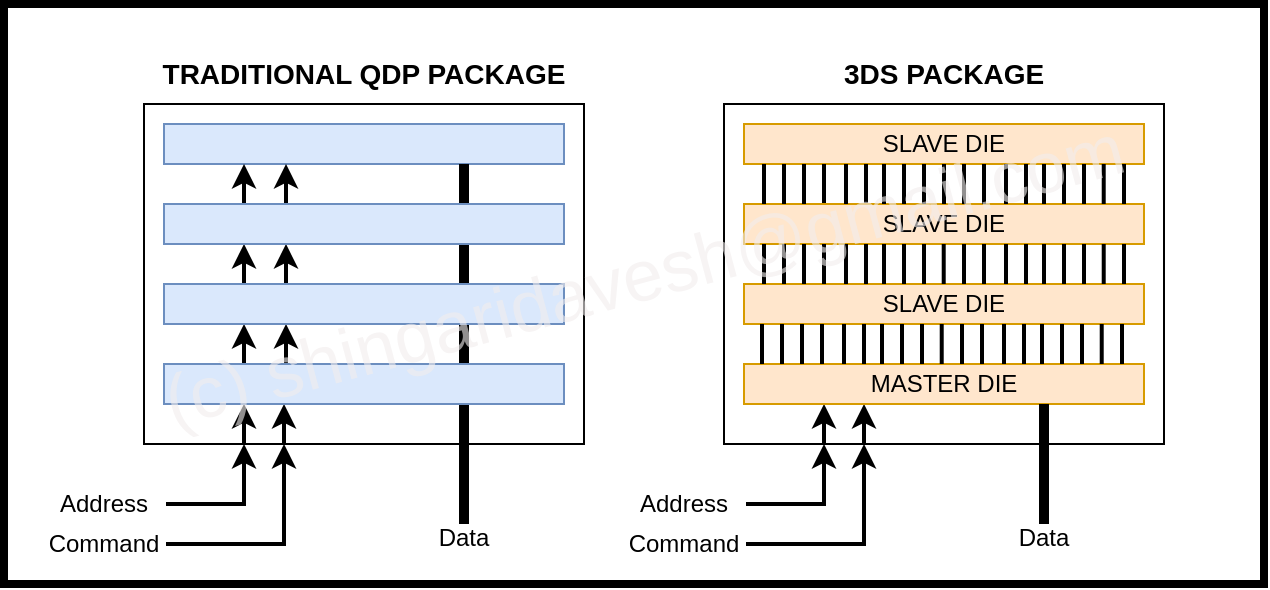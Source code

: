 <mxfile version="24.7.14">
  <diagram name="Page-1" id="vLhDwqVnoquYKrkHTx9S">
    <mxGraphModel dx="708" dy="746" grid="1" gridSize="10" guides="1" tooltips="1" connect="1" arrows="1" fold="1" page="1" pageScale="1" pageWidth="850" pageHeight="1100" math="0" shadow="0">
      <root>
        <mxCell id="0" />
        <mxCell id="1" parent="0" />
        <mxCell id="RA46cub4TLhSKguxjnWI-127" value="" style="rounded=0;whiteSpace=wrap;html=1;strokeWidth=4;" vertex="1" parent="1">
          <mxGeometry x="120" y="80" width="630" height="290" as="geometry" />
        </mxCell>
        <mxCell id="RA46cub4TLhSKguxjnWI-97" value="" style="rounded=0;whiteSpace=wrap;html=1;" vertex="1" parent="1">
          <mxGeometry x="480" y="130" width="220" height="170" as="geometry" />
        </mxCell>
        <mxCell id="RA46cub4TLhSKguxjnWI-13" value="" style="rounded=0;whiteSpace=wrap;html=1;" vertex="1" parent="1">
          <mxGeometry x="190" y="130" width="220" height="170" as="geometry" />
        </mxCell>
        <mxCell id="RA46cub4TLhSKguxjnWI-1" value="" style="rounded=0;whiteSpace=wrap;html=1;fillColor=#dae8fc;strokeColor=#6c8ebf;" vertex="1" parent="1">
          <mxGeometry x="200" y="140" width="200" height="20" as="geometry" />
        </mxCell>
        <mxCell id="RA46cub4TLhSKguxjnWI-5" style="edgeStyle=orthogonalEdgeStyle;rounded=0;orthogonalLoop=1;jettySize=auto;html=1;exitX=0.25;exitY=0;exitDx=0;exitDy=0;entryX=0.25;entryY=1;entryDx=0;entryDy=0;strokeWidth=2;" edge="1" parent="1">
          <mxGeometry relative="1" as="geometry">
            <mxPoint x="240" y="180" as="sourcePoint" />
            <mxPoint x="240.0" y="160" as="targetPoint" />
          </mxGeometry>
        </mxCell>
        <mxCell id="RA46cub4TLhSKguxjnWI-6" style="edgeStyle=orthogonalEdgeStyle;rounded=0;orthogonalLoop=1;jettySize=auto;html=1;exitX=0.25;exitY=0;exitDx=0;exitDy=0;entryX=0.25;entryY=1;entryDx=0;entryDy=0;strokeWidth=2;" edge="1" parent="1">
          <mxGeometry relative="1" as="geometry">
            <mxPoint x="261" y="180" as="sourcePoint" />
            <mxPoint x="261.0" y="160" as="targetPoint" />
          </mxGeometry>
        </mxCell>
        <mxCell id="RA46cub4TLhSKguxjnWI-7" style="edgeStyle=orthogonalEdgeStyle;rounded=0;orthogonalLoop=1;jettySize=auto;html=1;exitX=0.25;exitY=0;exitDx=0;exitDy=0;entryX=0.25;entryY=1;entryDx=0;entryDy=0;strokeWidth=2;" edge="1" parent="1">
          <mxGeometry relative="1" as="geometry">
            <mxPoint x="240" y="220" as="sourcePoint" />
            <mxPoint x="240.0" y="200" as="targetPoint" />
          </mxGeometry>
        </mxCell>
        <mxCell id="RA46cub4TLhSKguxjnWI-8" style="edgeStyle=orthogonalEdgeStyle;rounded=0;orthogonalLoop=1;jettySize=auto;html=1;exitX=0.25;exitY=0;exitDx=0;exitDy=0;entryX=0.25;entryY=1;entryDx=0;entryDy=0;strokeWidth=2;" edge="1" parent="1">
          <mxGeometry relative="1" as="geometry">
            <mxPoint x="261" y="220" as="sourcePoint" />
            <mxPoint x="261.0" y="200" as="targetPoint" />
          </mxGeometry>
        </mxCell>
        <mxCell id="RA46cub4TLhSKguxjnWI-9" style="edgeStyle=orthogonalEdgeStyle;rounded=0;orthogonalLoop=1;jettySize=auto;html=1;exitX=0.25;exitY=0;exitDx=0;exitDy=0;entryX=0.25;entryY=1;entryDx=0;entryDy=0;strokeWidth=2;" edge="1" parent="1">
          <mxGeometry relative="1" as="geometry">
            <mxPoint x="240" y="260" as="sourcePoint" />
            <mxPoint x="240.0" y="240" as="targetPoint" />
          </mxGeometry>
        </mxCell>
        <mxCell id="RA46cub4TLhSKguxjnWI-10" style="edgeStyle=orthogonalEdgeStyle;rounded=0;orthogonalLoop=1;jettySize=auto;html=1;exitX=0.25;exitY=0;exitDx=0;exitDy=0;entryX=0.25;entryY=1;entryDx=0;entryDy=0;strokeWidth=2;" edge="1" parent="1">
          <mxGeometry relative="1" as="geometry">
            <mxPoint x="261" y="260" as="sourcePoint" />
            <mxPoint x="261.0" y="240" as="targetPoint" />
          </mxGeometry>
        </mxCell>
        <mxCell id="RA46cub4TLhSKguxjnWI-11" style="edgeStyle=orthogonalEdgeStyle;rounded=0;orthogonalLoop=1;jettySize=auto;html=1;exitX=0.25;exitY=0;exitDx=0;exitDy=0;entryX=0.25;entryY=1;entryDx=0;entryDy=0;strokeWidth=2;" edge="1" parent="1">
          <mxGeometry relative="1" as="geometry">
            <mxPoint x="240" y="300" as="sourcePoint" />
            <mxPoint x="240.0" y="280" as="targetPoint" />
          </mxGeometry>
        </mxCell>
        <mxCell id="RA46cub4TLhSKguxjnWI-12" style="edgeStyle=orthogonalEdgeStyle;rounded=0;orthogonalLoop=1;jettySize=auto;html=1;exitX=0.25;exitY=0;exitDx=0;exitDy=0;entryX=0.25;entryY=1;entryDx=0;entryDy=0;strokeWidth=2;" edge="1" parent="1">
          <mxGeometry relative="1" as="geometry">
            <mxPoint x="260" y="300" as="sourcePoint" />
            <mxPoint x="260.0" y="280" as="targetPoint" />
          </mxGeometry>
        </mxCell>
        <mxCell id="RA46cub4TLhSKguxjnWI-14" value="" style="endArrow=none;html=1;rounded=0;entryX=0.75;entryY=1;entryDx=0;entryDy=0;strokeWidth=5;" edge="1" parent="1" target="RA46cub4TLhSKguxjnWI-1">
          <mxGeometry width="50" height="50" relative="1" as="geometry">
            <mxPoint x="350" y="340" as="sourcePoint" />
            <mxPoint x="450" y="230" as="targetPoint" />
          </mxGeometry>
        </mxCell>
        <mxCell id="RA46cub4TLhSKguxjnWI-2" value="" style="rounded=0;whiteSpace=wrap;html=1;fillColor=#dae8fc;strokeColor=#6c8ebf;" vertex="1" parent="1">
          <mxGeometry x="200" y="180" width="200" height="20" as="geometry" />
        </mxCell>
        <mxCell id="RA46cub4TLhSKguxjnWI-3" value="" style="rounded=0;whiteSpace=wrap;html=1;fillColor=#dae8fc;strokeColor=#6c8ebf;" vertex="1" parent="1">
          <mxGeometry x="200" y="220" width="200" height="20" as="geometry" />
        </mxCell>
        <mxCell id="RA46cub4TLhSKguxjnWI-4" value="" style="rounded=0;whiteSpace=wrap;html=1;fillColor=#dae8fc;strokeColor=#6c8ebf;" vertex="1" parent="1">
          <mxGeometry x="200" y="260" width="200" height="20" as="geometry" />
        </mxCell>
        <mxCell id="RA46cub4TLhSKguxjnWI-16" value="SLAVE DIE" style="rounded=0;whiteSpace=wrap;html=1;fillColor=#ffe6cc;strokeColor=#d79b00;" vertex="1" parent="1">
          <mxGeometry x="490" y="140" width="200" height="20" as="geometry" />
        </mxCell>
        <mxCell id="RA46cub4TLhSKguxjnWI-17" style="edgeStyle=orthogonalEdgeStyle;rounded=0;orthogonalLoop=1;jettySize=auto;html=1;exitX=0.25;exitY=0;exitDx=0;exitDy=0;entryX=0.25;entryY=1;entryDx=0;entryDy=0;strokeWidth=2;endArrow=none;endFill=0;" edge="1" parent="1">
          <mxGeometry relative="1" as="geometry">
            <mxPoint x="530" y="180" as="sourcePoint" />
            <mxPoint x="530.0" y="160" as="targetPoint" />
          </mxGeometry>
        </mxCell>
        <mxCell id="RA46cub4TLhSKguxjnWI-18" style="edgeStyle=orthogonalEdgeStyle;rounded=0;orthogonalLoop=1;jettySize=auto;html=1;exitX=0.25;exitY=0;exitDx=0;exitDy=0;entryX=0.25;entryY=1;entryDx=0;entryDy=0;strokeWidth=2;endArrow=none;endFill=0;" edge="1" parent="1">
          <mxGeometry relative="1" as="geometry">
            <mxPoint x="551" y="180" as="sourcePoint" />
            <mxPoint x="551.0" y="160" as="targetPoint" />
          </mxGeometry>
        </mxCell>
        <mxCell id="RA46cub4TLhSKguxjnWI-23" style="edgeStyle=orthogonalEdgeStyle;rounded=0;orthogonalLoop=1;jettySize=auto;html=1;exitX=0.25;exitY=0;exitDx=0;exitDy=0;entryX=0.25;entryY=1;entryDx=0;entryDy=0;strokeWidth=2;" edge="1" parent="1">
          <mxGeometry relative="1" as="geometry">
            <mxPoint x="530" y="300" as="sourcePoint" />
            <mxPoint x="530.0" y="280" as="targetPoint" />
          </mxGeometry>
        </mxCell>
        <mxCell id="RA46cub4TLhSKguxjnWI-24" style="edgeStyle=orthogonalEdgeStyle;rounded=0;orthogonalLoop=1;jettySize=auto;html=1;exitX=0.25;exitY=0;exitDx=0;exitDy=0;entryX=0.25;entryY=1;entryDx=0;entryDy=0;strokeWidth=2;" edge="1" parent="1">
          <mxGeometry relative="1" as="geometry">
            <mxPoint x="550" y="300" as="sourcePoint" />
            <mxPoint x="550.0" y="280" as="targetPoint" />
          </mxGeometry>
        </mxCell>
        <mxCell id="RA46cub4TLhSKguxjnWI-26" value="SLAVE DIE" style="rounded=0;whiteSpace=wrap;html=1;fillColor=#ffe6cc;strokeColor=#d79b00;" vertex="1" parent="1">
          <mxGeometry x="490" y="180" width="200" height="20" as="geometry" />
        </mxCell>
        <mxCell id="RA46cub4TLhSKguxjnWI-27" value="SLAVE DIE" style="rounded=0;whiteSpace=wrap;html=1;fillColor=#ffe6cc;strokeColor=#d79b00;" vertex="1" parent="1">
          <mxGeometry x="490" y="220" width="200" height="20" as="geometry" />
        </mxCell>
        <mxCell id="RA46cub4TLhSKguxjnWI-28" value="MASTER DIE" style="rounded=0;whiteSpace=wrap;html=1;fillColor=#ffe6cc;strokeColor=#d79b00;" vertex="1" parent="1">
          <mxGeometry x="490" y="260" width="200" height="20" as="geometry" />
        </mxCell>
        <mxCell id="RA46cub4TLhSKguxjnWI-29" style="edgeStyle=orthogonalEdgeStyle;rounded=0;orthogonalLoop=1;jettySize=auto;html=1;exitX=0.25;exitY=0;exitDx=0;exitDy=0;entryX=0.25;entryY=1;entryDx=0;entryDy=0;strokeWidth=2;endArrow=none;endFill=0;" edge="1" parent="1">
          <mxGeometry relative="1" as="geometry">
            <mxPoint x="541" y="180" as="sourcePoint" />
            <mxPoint x="541.0" y="160" as="targetPoint" />
          </mxGeometry>
        </mxCell>
        <mxCell id="RA46cub4TLhSKguxjnWI-30" style="edgeStyle=orthogonalEdgeStyle;rounded=0;orthogonalLoop=1;jettySize=auto;html=1;exitX=0.25;exitY=0;exitDx=0;exitDy=0;entryX=0.25;entryY=1;entryDx=0;entryDy=0;strokeWidth=2;endArrow=none;endFill=0;" edge="1" parent="1">
          <mxGeometry relative="1" as="geometry">
            <mxPoint x="560" y="180" as="sourcePoint" />
            <mxPoint x="560.0" y="160" as="targetPoint" />
          </mxGeometry>
        </mxCell>
        <mxCell id="RA46cub4TLhSKguxjnWI-35" style="edgeStyle=orthogonalEdgeStyle;rounded=0;orthogonalLoop=1;jettySize=auto;html=1;exitX=0.25;exitY=0;exitDx=0;exitDy=0;entryX=0.25;entryY=1;entryDx=0;entryDy=0;strokeWidth=2;endArrow=none;endFill=0;" edge="1" parent="1">
          <mxGeometry relative="1" as="geometry">
            <mxPoint x="570" y="180" as="sourcePoint" />
            <mxPoint x="570.0" y="160" as="targetPoint" />
          </mxGeometry>
        </mxCell>
        <mxCell id="RA46cub4TLhSKguxjnWI-41" style="edgeStyle=orthogonalEdgeStyle;rounded=0;orthogonalLoop=1;jettySize=auto;html=1;exitX=0.25;exitY=0;exitDx=0;exitDy=0;entryX=0.25;entryY=1;entryDx=0;entryDy=0;strokeWidth=2;endArrow=none;endFill=0;" edge="1" parent="1">
          <mxGeometry relative="1" as="geometry">
            <mxPoint x="580" y="180" as="sourcePoint" />
            <mxPoint x="580.0" y="160" as="targetPoint" />
          </mxGeometry>
        </mxCell>
        <mxCell id="RA46cub4TLhSKguxjnWI-42" style="edgeStyle=orthogonalEdgeStyle;rounded=0;orthogonalLoop=1;jettySize=auto;html=1;exitX=0.25;exitY=0;exitDx=0;exitDy=0;entryX=0.25;entryY=1;entryDx=0;entryDy=0;strokeWidth=2;endArrow=none;endFill=0;" edge="1" parent="1">
          <mxGeometry relative="1" as="geometry">
            <mxPoint x="600" y="180" as="sourcePoint" />
            <mxPoint x="600.0" y="160" as="targetPoint" />
          </mxGeometry>
        </mxCell>
        <mxCell id="RA46cub4TLhSKguxjnWI-47" style="edgeStyle=orthogonalEdgeStyle;rounded=0;orthogonalLoop=1;jettySize=auto;html=1;exitX=0.25;exitY=0;exitDx=0;exitDy=0;entryX=0.25;entryY=1;entryDx=0;entryDy=0;strokeWidth=2;endArrow=none;endFill=0;" edge="1" parent="1">
          <mxGeometry relative="1" as="geometry">
            <mxPoint x="610" y="180" as="sourcePoint" />
            <mxPoint x="610.0" y="160" as="targetPoint" />
          </mxGeometry>
        </mxCell>
        <mxCell id="RA46cub4TLhSKguxjnWI-48" style="edgeStyle=orthogonalEdgeStyle;rounded=0;orthogonalLoop=1;jettySize=auto;html=1;exitX=0.25;exitY=0;exitDx=0;exitDy=0;entryX=0.25;entryY=1;entryDx=0;entryDy=0;strokeWidth=2;endArrow=none;endFill=0;" edge="1" parent="1">
          <mxGeometry relative="1" as="geometry">
            <mxPoint x="631" y="180" as="sourcePoint" />
            <mxPoint x="631.0" y="160" as="targetPoint" />
          </mxGeometry>
        </mxCell>
        <mxCell id="RA46cub4TLhSKguxjnWI-49" style="edgeStyle=orthogonalEdgeStyle;rounded=0;orthogonalLoop=1;jettySize=auto;html=1;exitX=0.25;exitY=0;exitDx=0;exitDy=0;entryX=0.25;entryY=1;entryDx=0;entryDy=0;strokeWidth=2;endArrow=none;endFill=0;" edge="1" parent="1">
          <mxGeometry relative="1" as="geometry">
            <mxPoint x="621" y="180" as="sourcePoint" />
            <mxPoint x="621.0" y="160" as="targetPoint" />
          </mxGeometry>
        </mxCell>
        <mxCell id="RA46cub4TLhSKguxjnWI-50" style="edgeStyle=orthogonalEdgeStyle;rounded=0;orthogonalLoop=1;jettySize=auto;html=1;exitX=0.25;exitY=0;exitDx=0;exitDy=0;entryX=0.25;entryY=1;entryDx=0;entryDy=0;strokeWidth=2;endArrow=none;endFill=0;" edge="1" parent="1">
          <mxGeometry relative="1" as="geometry">
            <mxPoint x="640" y="180" as="sourcePoint" />
            <mxPoint x="640.0" y="160" as="targetPoint" />
          </mxGeometry>
        </mxCell>
        <mxCell id="RA46cub4TLhSKguxjnWI-51" style="edgeStyle=orthogonalEdgeStyle;rounded=0;orthogonalLoop=1;jettySize=auto;html=1;exitX=0.25;exitY=0;exitDx=0;exitDy=0;entryX=0.25;entryY=1;entryDx=0;entryDy=0;strokeWidth=2;endArrow=none;endFill=0;" edge="1" parent="1">
          <mxGeometry relative="1" as="geometry">
            <mxPoint x="650" y="180" as="sourcePoint" />
            <mxPoint x="650.0" y="160" as="targetPoint" />
          </mxGeometry>
        </mxCell>
        <mxCell id="RA46cub4TLhSKguxjnWI-52" style="edgeStyle=orthogonalEdgeStyle;rounded=0;orthogonalLoop=1;jettySize=auto;html=1;exitX=0.25;exitY=0;exitDx=0;exitDy=0;entryX=0.25;entryY=1;entryDx=0;entryDy=0;strokeWidth=2;endArrow=none;endFill=0;" edge="1" parent="1">
          <mxGeometry relative="1" as="geometry">
            <mxPoint x="669.86" y="180" as="sourcePoint" />
            <mxPoint x="669.86" y="160" as="targetPoint" />
          </mxGeometry>
        </mxCell>
        <mxCell id="RA46cub4TLhSKguxjnWI-53" style="edgeStyle=orthogonalEdgeStyle;rounded=0;orthogonalLoop=1;jettySize=auto;html=1;exitX=0.25;exitY=0;exitDx=0;exitDy=0;entryX=0.25;entryY=1;entryDx=0;entryDy=0;strokeWidth=2;endArrow=none;endFill=0;" edge="1" parent="1">
          <mxGeometry relative="1" as="geometry">
            <mxPoint x="660" y="180" as="sourcePoint" />
            <mxPoint x="660.0" y="160" as="targetPoint" />
          </mxGeometry>
        </mxCell>
        <mxCell id="RA46cub4TLhSKguxjnWI-54" style="edgeStyle=orthogonalEdgeStyle;rounded=0;orthogonalLoop=1;jettySize=auto;html=1;exitX=0.25;exitY=0;exitDx=0;exitDy=0;entryX=0.25;entryY=1;entryDx=0;entryDy=0;strokeWidth=2;endArrow=none;endFill=0;" edge="1" parent="1">
          <mxGeometry relative="1" as="geometry">
            <mxPoint x="680" y="180" as="sourcePoint" />
            <mxPoint x="680.0" y="160" as="targetPoint" />
          </mxGeometry>
        </mxCell>
        <mxCell id="RA46cub4TLhSKguxjnWI-56" style="edgeStyle=orthogonalEdgeStyle;rounded=0;orthogonalLoop=1;jettySize=auto;html=1;exitX=0.25;exitY=0;exitDx=0;exitDy=0;entryX=0.25;entryY=1;entryDx=0;entryDy=0;strokeWidth=2;endArrow=none;endFill=0;" edge="1" parent="1">
          <mxGeometry relative="1" as="geometry">
            <mxPoint x="510" y="180" as="sourcePoint" />
            <mxPoint x="510.0" y="160" as="targetPoint" />
          </mxGeometry>
        </mxCell>
        <mxCell id="RA46cub4TLhSKguxjnWI-57" style="edgeStyle=orthogonalEdgeStyle;rounded=0;orthogonalLoop=1;jettySize=auto;html=1;exitX=0.25;exitY=0;exitDx=0;exitDy=0;entryX=0.25;entryY=1;entryDx=0;entryDy=0;strokeWidth=2;endArrow=none;endFill=0;" edge="1" parent="1">
          <mxGeometry relative="1" as="geometry">
            <mxPoint x="500" y="180" as="sourcePoint" />
            <mxPoint x="500.0" y="160" as="targetPoint" />
          </mxGeometry>
        </mxCell>
        <mxCell id="RA46cub4TLhSKguxjnWI-58" style="edgeStyle=orthogonalEdgeStyle;rounded=0;orthogonalLoop=1;jettySize=auto;html=1;exitX=0.25;exitY=0;exitDx=0;exitDy=0;entryX=0.25;entryY=1;entryDx=0;entryDy=0;strokeWidth=2;endArrow=none;endFill=0;" edge="1" parent="1">
          <mxGeometry relative="1" as="geometry">
            <mxPoint x="520" y="180" as="sourcePoint" />
            <mxPoint x="520.0" y="160" as="targetPoint" />
          </mxGeometry>
        </mxCell>
        <mxCell id="RA46cub4TLhSKguxjnWI-59" style="edgeStyle=orthogonalEdgeStyle;rounded=0;orthogonalLoop=1;jettySize=auto;html=1;exitX=0.25;exitY=0;exitDx=0;exitDy=0;entryX=0.25;entryY=1;entryDx=0;entryDy=0;strokeWidth=2;endArrow=none;endFill=0;" edge="1" parent="1">
          <mxGeometry relative="1" as="geometry">
            <mxPoint x="530" y="220" as="sourcePoint" />
            <mxPoint x="530.0" y="200" as="targetPoint" />
          </mxGeometry>
        </mxCell>
        <mxCell id="RA46cub4TLhSKguxjnWI-60" style="edgeStyle=orthogonalEdgeStyle;rounded=0;orthogonalLoop=1;jettySize=auto;html=1;exitX=0.25;exitY=0;exitDx=0;exitDy=0;entryX=0.25;entryY=1;entryDx=0;entryDy=0;strokeWidth=2;endArrow=none;endFill=0;" edge="1" parent="1">
          <mxGeometry relative="1" as="geometry">
            <mxPoint x="551" y="220" as="sourcePoint" />
            <mxPoint x="551.0" y="200" as="targetPoint" />
          </mxGeometry>
        </mxCell>
        <mxCell id="RA46cub4TLhSKguxjnWI-61" style="edgeStyle=orthogonalEdgeStyle;rounded=0;orthogonalLoop=1;jettySize=auto;html=1;exitX=0.25;exitY=0;exitDx=0;exitDy=0;entryX=0.25;entryY=1;entryDx=0;entryDy=0;strokeWidth=2;endArrow=none;endFill=0;" edge="1" parent="1">
          <mxGeometry relative="1" as="geometry">
            <mxPoint x="541" y="220" as="sourcePoint" />
            <mxPoint x="541.0" y="200" as="targetPoint" />
          </mxGeometry>
        </mxCell>
        <mxCell id="RA46cub4TLhSKguxjnWI-62" style="edgeStyle=orthogonalEdgeStyle;rounded=0;orthogonalLoop=1;jettySize=auto;html=1;exitX=0.25;exitY=0;exitDx=0;exitDy=0;entryX=0.25;entryY=1;entryDx=0;entryDy=0;strokeWidth=2;endArrow=none;endFill=0;" edge="1" parent="1">
          <mxGeometry relative="1" as="geometry">
            <mxPoint x="560" y="220" as="sourcePoint" />
            <mxPoint x="560.0" y="200" as="targetPoint" />
          </mxGeometry>
        </mxCell>
        <mxCell id="RA46cub4TLhSKguxjnWI-63" style="edgeStyle=orthogonalEdgeStyle;rounded=0;orthogonalLoop=1;jettySize=auto;html=1;exitX=0.25;exitY=0;exitDx=0;exitDy=0;entryX=0.25;entryY=1;entryDx=0;entryDy=0;strokeWidth=2;endArrow=none;endFill=0;" edge="1" parent="1">
          <mxGeometry relative="1" as="geometry">
            <mxPoint x="570" y="220" as="sourcePoint" />
            <mxPoint x="570.0" y="200" as="targetPoint" />
          </mxGeometry>
        </mxCell>
        <mxCell id="RA46cub4TLhSKguxjnWI-64" style="edgeStyle=orthogonalEdgeStyle;rounded=0;orthogonalLoop=1;jettySize=auto;html=1;exitX=0.25;exitY=0;exitDx=0;exitDy=0;entryX=0.25;entryY=1;entryDx=0;entryDy=0;strokeWidth=2;endArrow=none;endFill=0;" edge="1" parent="1">
          <mxGeometry relative="1" as="geometry">
            <mxPoint x="589.86" y="220" as="sourcePoint" />
            <mxPoint x="589.86" y="200" as="targetPoint" />
          </mxGeometry>
        </mxCell>
        <mxCell id="RA46cub4TLhSKguxjnWI-65" style="edgeStyle=orthogonalEdgeStyle;rounded=0;orthogonalLoop=1;jettySize=auto;html=1;exitX=0.25;exitY=0;exitDx=0;exitDy=0;entryX=0.25;entryY=1;entryDx=0;entryDy=0;strokeWidth=2;endArrow=none;endFill=0;" edge="1" parent="1">
          <mxGeometry relative="1" as="geometry">
            <mxPoint x="580" y="220" as="sourcePoint" />
            <mxPoint x="580.0" y="200" as="targetPoint" />
          </mxGeometry>
        </mxCell>
        <mxCell id="RA46cub4TLhSKguxjnWI-66" style="edgeStyle=orthogonalEdgeStyle;rounded=0;orthogonalLoop=1;jettySize=auto;html=1;exitX=0.25;exitY=0;exitDx=0;exitDy=0;entryX=0.25;entryY=1;entryDx=0;entryDy=0;strokeWidth=2;endArrow=none;endFill=0;" edge="1" parent="1">
          <mxGeometry relative="1" as="geometry">
            <mxPoint x="600" y="220" as="sourcePoint" />
            <mxPoint x="600.0" y="200" as="targetPoint" />
          </mxGeometry>
        </mxCell>
        <mxCell id="RA46cub4TLhSKguxjnWI-67" style="edgeStyle=orthogonalEdgeStyle;rounded=0;orthogonalLoop=1;jettySize=auto;html=1;exitX=0.25;exitY=0;exitDx=0;exitDy=0;entryX=0.25;entryY=1;entryDx=0;entryDy=0;strokeWidth=2;endArrow=none;endFill=0;" edge="1" parent="1">
          <mxGeometry relative="1" as="geometry">
            <mxPoint x="610" y="220" as="sourcePoint" />
            <mxPoint x="610.0" y="200" as="targetPoint" />
          </mxGeometry>
        </mxCell>
        <mxCell id="RA46cub4TLhSKguxjnWI-68" style="edgeStyle=orthogonalEdgeStyle;rounded=0;orthogonalLoop=1;jettySize=auto;html=1;exitX=0.25;exitY=0;exitDx=0;exitDy=0;entryX=0.25;entryY=1;entryDx=0;entryDy=0;strokeWidth=2;endArrow=none;endFill=0;" edge="1" parent="1">
          <mxGeometry relative="1" as="geometry">
            <mxPoint x="631" y="220" as="sourcePoint" />
            <mxPoint x="631.0" y="200" as="targetPoint" />
          </mxGeometry>
        </mxCell>
        <mxCell id="RA46cub4TLhSKguxjnWI-69" style="edgeStyle=orthogonalEdgeStyle;rounded=0;orthogonalLoop=1;jettySize=auto;html=1;exitX=0.25;exitY=0;exitDx=0;exitDy=0;entryX=0.25;entryY=1;entryDx=0;entryDy=0;strokeWidth=2;endArrow=none;endFill=0;" edge="1" parent="1">
          <mxGeometry relative="1" as="geometry">
            <mxPoint x="621" y="220" as="sourcePoint" />
            <mxPoint x="621.0" y="200" as="targetPoint" />
          </mxGeometry>
        </mxCell>
        <mxCell id="RA46cub4TLhSKguxjnWI-70" style="edgeStyle=orthogonalEdgeStyle;rounded=0;orthogonalLoop=1;jettySize=auto;html=1;exitX=0.25;exitY=0;exitDx=0;exitDy=0;entryX=0.25;entryY=1;entryDx=0;entryDy=0;strokeWidth=2;endArrow=none;endFill=0;" edge="1" parent="1">
          <mxGeometry relative="1" as="geometry">
            <mxPoint x="640" y="220" as="sourcePoint" />
            <mxPoint x="640.0" y="200" as="targetPoint" />
          </mxGeometry>
        </mxCell>
        <mxCell id="RA46cub4TLhSKguxjnWI-71" style="edgeStyle=orthogonalEdgeStyle;rounded=0;orthogonalLoop=1;jettySize=auto;html=1;exitX=0.25;exitY=0;exitDx=0;exitDy=0;entryX=0.25;entryY=1;entryDx=0;entryDy=0;strokeWidth=2;endArrow=none;endFill=0;" edge="1" parent="1">
          <mxGeometry relative="1" as="geometry">
            <mxPoint x="650" y="220" as="sourcePoint" />
            <mxPoint x="650.0" y="200" as="targetPoint" />
          </mxGeometry>
        </mxCell>
        <mxCell id="RA46cub4TLhSKguxjnWI-72" style="edgeStyle=orthogonalEdgeStyle;rounded=0;orthogonalLoop=1;jettySize=auto;html=1;exitX=0.25;exitY=0;exitDx=0;exitDy=0;entryX=0.25;entryY=1;entryDx=0;entryDy=0;strokeWidth=2;endArrow=none;endFill=0;" edge="1" parent="1">
          <mxGeometry relative="1" as="geometry">
            <mxPoint x="669.86" y="220" as="sourcePoint" />
            <mxPoint x="669.86" y="200" as="targetPoint" />
          </mxGeometry>
        </mxCell>
        <mxCell id="RA46cub4TLhSKguxjnWI-73" style="edgeStyle=orthogonalEdgeStyle;rounded=0;orthogonalLoop=1;jettySize=auto;html=1;exitX=0.25;exitY=0;exitDx=0;exitDy=0;entryX=0.25;entryY=1;entryDx=0;entryDy=0;strokeWidth=2;endArrow=none;endFill=0;" edge="1" parent="1">
          <mxGeometry relative="1" as="geometry">
            <mxPoint x="660" y="220" as="sourcePoint" />
            <mxPoint x="660.0" y="200" as="targetPoint" />
          </mxGeometry>
        </mxCell>
        <mxCell id="RA46cub4TLhSKguxjnWI-74" style="edgeStyle=orthogonalEdgeStyle;rounded=0;orthogonalLoop=1;jettySize=auto;html=1;exitX=0.25;exitY=0;exitDx=0;exitDy=0;entryX=0.25;entryY=1;entryDx=0;entryDy=0;strokeWidth=2;endArrow=none;endFill=0;" edge="1" parent="1">
          <mxGeometry relative="1" as="geometry">
            <mxPoint x="680" y="220" as="sourcePoint" />
            <mxPoint x="680.0" y="200" as="targetPoint" />
          </mxGeometry>
        </mxCell>
        <mxCell id="RA46cub4TLhSKguxjnWI-75" style="edgeStyle=orthogonalEdgeStyle;rounded=0;orthogonalLoop=1;jettySize=auto;html=1;exitX=0.25;exitY=0;exitDx=0;exitDy=0;entryX=0.25;entryY=1;entryDx=0;entryDy=0;strokeWidth=2;endArrow=none;endFill=0;" edge="1" parent="1">
          <mxGeometry relative="1" as="geometry">
            <mxPoint x="510" y="220" as="sourcePoint" />
            <mxPoint x="510.0" y="200" as="targetPoint" />
          </mxGeometry>
        </mxCell>
        <mxCell id="RA46cub4TLhSKguxjnWI-76" style="edgeStyle=orthogonalEdgeStyle;rounded=0;orthogonalLoop=1;jettySize=auto;html=1;exitX=0.25;exitY=0;exitDx=0;exitDy=0;entryX=0.25;entryY=1;entryDx=0;entryDy=0;strokeWidth=2;endArrow=none;endFill=0;" edge="1" parent="1">
          <mxGeometry relative="1" as="geometry">
            <mxPoint x="500" y="220" as="sourcePoint" />
            <mxPoint x="500.0" y="200" as="targetPoint" />
          </mxGeometry>
        </mxCell>
        <mxCell id="RA46cub4TLhSKguxjnWI-77" style="edgeStyle=orthogonalEdgeStyle;rounded=0;orthogonalLoop=1;jettySize=auto;html=1;exitX=0.25;exitY=0;exitDx=0;exitDy=0;entryX=0.25;entryY=1;entryDx=0;entryDy=0;strokeWidth=2;endArrow=none;endFill=0;" edge="1" parent="1">
          <mxGeometry relative="1" as="geometry">
            <mxPoint x="520" y="220" as="sourcePoint" />
            <mxPoint x="520.0" y="200" as="targetPoint" />
          </mxGeometry>
        </mxCell>
        <mxCell id="RA46cub4TLhSKguxjnWI-78" style="edgeStyle=orthogonalEdgeStyle;rounded=0;orthogonalLoop=1;jettySize=auto;html=1;exitX=0.25;exitY=0;exitDx=0;exitDy=0;entryX=0.25;entryY=1;entryDx=0;entryDy=0;strokeWidth=2;endArrow=none;endFill=0;" edge="1" parent="1">
          <mxGeometry relative="1" as="geometry">
            <mxPoint x="529" y="260" as="sourcePoint" />
            <mxPoint x="529.0" y="240" as="targetPoint" />
          </mxGeometry>
        </mxCell>
        <mxCell id="RA46cub4TLhSKguxjnWI-79" style="edgeStyle=orthogonalEdgeStyle;rounded=0;orthogonalLoop=1;jettySize=auto;html=1;exitX=0.25;exitY=0;exitDx=0;exitDy=0;entryX=0.25;entryY=1;entryDx=0;entryDy=0;strokeWidth=2;endArrow=none;endFill=0;" edge="1" parent="1">
          <mxGeometry relative="1" as="geometry">
            <mxPoint x="550" y="260" as="sourcePoint" />
            <mxPoint x="550.0" y="240" as="targetPoint" />
          </mxGeometry>
        </mxCell>
        <mxCell id="RA46cub4TLhSKguxjnWI-80" style="edgeStyle=orthogonalEdgeStyle;rounded=0;orthogonalLoop=1;jettySize=auto;html=1;exitX=0.25;exitY=0;exitDx=0;exitDy=0;entryX=0.25;entryY=1;entryDx=0;entryDy=0;strokeWidth=2;endArrow=none;endFill=0;" edge="1" parent="1">
          <mxGeometry relative="1" as="geometry">
            <mxPoint x="540" y="260" as="sourcePoint" />
            <mxPoint x="540.0" y="240" as="targetPoint" />
          </mxGeometry>
        </mxCell>
        <mxCell id="RA46cub4TLhSKguxjnWI-81" style="edgeStyle=orthogonalEdgeStyle;rounded=0;orthogonalLoop=1;jettySize=auto;html=1;exitX=0.25;exitY=0;exitDx=0;exitDy=0;entryX=0.25;entryY=1;entryDx=0;entryDy=0;strokeWidth=2;endArrow=none;endFill=0;" edge="1" parent="1">
          <mxGeometry relative="1" as="geometry">
            <mxPoint x="559" y="260" as="sourcePoint" />
            <mxPoint x="559.0" y="240" as="targetPoint" />
          </mxGeometry>
        </mxCell>
        <mxCell id="RA46cub4TLhSKguxjnWI-82" style="edgeStyle=orthogonalEdgeStyle;rounded=0;orthogonalLoop=1;jettySize=auto;html=1;exitX=0.25;exitY=0;exitDx=0;exitDy=0;entryX=0.25;entryY=1;entryDx=0;entryDy=0;strokeWidth=2;endArrow=none;endFill=0;" edge="1" parent="1">
          <mxGeometry relative="1" as="geometry">
            <mxPoint x="569" y="260" as="sourcePoint" />
            <mxPoint x="569.0" y="240" as="targetPoint" />
          </mxGeometry>
        </mxCell>
        <mxCell id="RA46cub4TLhSKguxjnWI-83" style="edgeStyle=orthogonalEdgeStyle;rounded=0;orthogonalLoop=1;jettySize=auto;html=1;exitX=0.25;exitY=0;exitDx=0;exitDy=0;entryX=0.25;entryY=1;entryDx=0;entryDy=0;strokeWidth=2;endArrow=none;endFill=0;" edge="1" parent="1">
          <mxGeometry relative="1" as="geometry">
            <mxPoint x="588.86" y="260" as="sourcePoint" />
            <mxPoint x="588.86" y="240" as="targetPoint" />
          </mxGeometry>
        </mxCell>
        <mxCell id="RA46cub4TLhSKguxjnWI-84" style="edgeStyle=orthogonalEdgeStyle;rounded=0;orthogonalLoop=1;jettySize=auto;html=1;exitX=0.25;exitY=0;exitDx=0;exitDy=0;entryX=0.25;entryY=1;entryDx=0;entryDy=0;strokeWidth=2;endArrow=none;endFill=0;" edge="1" parent="1">
          <mxGeometry relative="1" as="geometry">
            <mxPoint x="579" y="260" as="sourcePoint" />
            <mxPoint x="579.0" y="240" as="targetPoint" />
          </mxGeometry>
        </mxCell>
        <mxCell id="RA46cub4TLhSKguxjnWI-85" style="edgeStyle=orthogonalEdgeStyle;rounded=0;orthogonalLoop=1;jettySize=auto;html=1;exitX=0.25;exitY=0;exitDx=0;exitDy=0;entryX=0.25;entryY=1;entryDx=0;entryDy=0;strokeWidth=2;endArrow=none;endFill=0;" edge="1" parent="1">
          <mxGeometry relative="1" as="geometry">
            <mxPoint x="599" y="260" as="sourcePoint" />
            <mxPoint x="599.0" y="240" as="targetPoint" />
          </mxGeometry>
        </mxCell>
        <mxCell id="RA46cub4TLhSKguxjnWI-86" style="edgeStyle=orthogonalEdgeStyle;rounded=0;orthogonalLoop=1;jettySize=auto;html=1;exitX=0.25;exitY=0;exitDx=0;exitDy=0;entryX=0.25;entryY=1;entryDx=0;entryDy=0;strokeWidth=2;endArrow=none;endFill=0;" edge="1" parent="1">
          <mxGeometry relative="1" as="geometry">
            <mxPoint x="609" y="260" as="sourcePoint" />
            <mxPoint x="609.0" y="240" as="targetPoint" />
          </mxGeometry>
        </mxCell>
        <mxCell id="RA46cub4TLhSKguxjnWI-87" style="edgeStyle=orthogonalEdgeStyle;rounded=0;orthogonalLoop=1;jettySize=auto;html=1;exitX=0.25;exitY=0;exitDx=0;exitDy=0;entryX=0.25;entryY=1;entryDx=0;entryDy=0;strokeWidth=2;endArrow=none;endFill=0;" edge="1" parent="1">
          <mxGeometry relative="1" as="geometry">
            <mxPoint x="630" y="260" as="sourcePoint" />
            <mxPoint x="630.0" y="240" as="targetPoint" />
          </mxGeometry>
        </mxCell>
        <mxCell id="RA46cub4TLhSKguxjnWI-88" style="edgeStyle=orthogonalEdgeStyle;rounded=0;orthogonalLoop=1;jettySize=auto;html=1;exitX=0.25;exitY=0;exitDx=0;exitDy=0;entryX=0.25;entryY=1;entryDx=0;entryDy=0;strokeWidth=2;endArrow=none;endFill=0;" edge="1" parent="1">
          <mxGeometry relative="1" as="geometry">
            <mxPoint x="620" y="260" as="sourcePoint" />
            <mxPoint x="620.0" y="240" as="targetPoint" />
          </mxGeometry>
        </mxCell>
        <mxCell id="RA46cub4TLhSKguxjnWI-89" style="edgeStyle=orthogonalEdgeStyle;rounded=0;orthogonalLoop=1;jettySize=auto;html=1;exitX=0.25;exitY=0;exitDx=0;exitDy=0;entryX=0.25;entryY=1;entryDx=0;entryDy=0;strokeWidth=2;endArrow=none;endFill=0;" edge="1" parent="1">
          <mxGeometry relative="1" as="geometry">
            <mxPoint x="639" y="260" as="sourcePoint" />
            <mxPoint x="639.0" y="240" as="targetPoint" />
          </mxGeometry>
        </mxCell>
        <mxCell id="RA46cub4TLhSKguxjnWI-90" style="edgeStyle=orthogonalEdgeStyle;rounded=0;orthogonalLoop=1;jettySize=auto;html=1;exitX=0.25;exitY=0;exitDx=0;exitDy=0;entryX=0.25;entryY=1;entryDx=0;entryDy=0;strokeWidth=2;endArrow=none;endFill=0;" edge="1" parent="1">
          <mxGeometry relative="1" as="geometry">
            <mxPoint x="649" y="260" as="sourcePoint" />
            <mxPoint x="649.0" y="240" as="targetPoint" />
          </mxGeometry>
        </mxCell>
        <mxCell id="RA46cub4TLhSKguxjnWI-91" style="edgeStyle=orthogonalEdgeStyle;rounded=0;orthogonalLoop=1;jettySize=auto;html=1;exitX=0.25;exitY=0;exitDx=0;exitDy=0;entryX=0.25;entryY=1;entryDx=0;entryDy=0;strokeWidth=2;endArrow=none;endFill=0;" edge="1" parent="1">
          <mxGeometry relative="1" as="geometry">
            <mxPoint x="668.86" y="260" as="sourcePoint" />
            <mxPoint x="668.86" y="240" as="targetPoint" />
          </mxGeometry>
        </mxCell>
        <mxCell id="RA46cub4TLhSKguxjnWI-92" style="edgeStyle=orthogonalEdgeStyle;rounded=0;orthogonalLoop=1;jettySize=auto;html=1;exitX=0.25;exitY=0;exitDx=0;exitDy=0;entryX=0.25;entryY=1;entryDx=0;entryDy=0;strokeWidth=2;endArrow=none;endFill=0;" edge="1" parent="1">
          <mxGeometry relative="1" as="geometry">
            <mxPoint x="659" y="260" as="sourcePoint" />
            <mxPoint x="659.0" y="240" as="targetPoint" />
          </mxGeometry>
        </mxCell>
        <mxCell id="RA46cub4TLhSKguxjnWI-93" style="edgeStyle=orthogonalEdgeStyle;rounded=0;orthogonalLoop=1;jettySize=auto;html=1;exitX=0.25;exitY=0;exitDx=0;exitDy=0;entryX=0.25;entryY=1;entryDx=0;entryDy=0;strokeWidth=2;endArrow=none;endFill=0;" edge="1" parent="1">
          <mxGeometry relative="1" as="geometry">
            <mxPoint x="679" y="260" as="sourcePoint" />
            <mxPoint x="679.0" y="240" as="targetPoint" />
          </mxGeometry>
        </mxCell>
        <mxCell id="RA46cub4TLhSKguxjnWI-94" style="edgeStyle=orthogonalEdgeStyle;rounded=0;orthogonalLoop=1;jettySize=auto;html=1;exitX=0.25;exitY=0;exitDx=0;exitDy=0;entryX=0.25;entryY=1;entryDx=0;entryDy=0;strokeWidth=2;endArrow=none;endFill=0;" edge="1" parent="1">
          <mxGeometry relative="1" as="geometry">
            <mxPoint x="509" y="260" as="sourcePoint" />
            <mxPoint x="509.0" y="240" as="targetPoint" />
          </mxGeometry>
        </mxCell>
        <mxCell id="RA46cub4TLhSKguxjnWI-95" style="edgeStyle=orthogonalEdgeStyle;rounded=0;orthogonalLoop=1;jettySize=auto;html=1;exitX=0.25;exitY=0;exitDx=0;exitDy=0;entryX=0.25;entryY=1;entryDx=0;entryDy=0;strokeWidth=2;endArrow=none;endFill=0;" edge="1" parent="1">
          <mxGeometry relative="1" as="geometry">
            <mxPoint x="499" y="260" as="sourcePoint" />
            <mxPoint x="499.0" y="240" as="targetPoint" />
          </mxGeometry>
        </mxCell>
        <mxCell id="RA46cub4TLhSKguxjnWI-96" style="edgeStyle=orthogonalEdgeStyle;rounded=0;orthogonalLoop=1;jettySize=auto;html=1;exitX=0.25;exitY=0;exitDx=0;exitDy=0;entryX=0.25;entryY=1;entryDx=0;entryDy=0;strokeWidth=2;endArrow=none;endFill=0;" edge="1" parent="1">
          <mxGeometry relative="1" as="geometry">
            <mxPoint x="519" y="260" as="sourcePoint" />
            <mxPoint x="519.0" y="240" as="targetPoint" />
          </mxGeometry>
        </mxCell>
        <mxCell id="RA46cub4TLhSKguxjnWI-99" value="" style="endArrow=none;html=1;rounded=0;strokeWidth=5;" edge="1" parent="1">
          <mxGeometry width="50" height="50" relative="1" as="geometry">
            <mxPoint x="640" y="340" as="sourcePoint" />
            <mxPoint x="640" y="280" as="targetPoint" />
          </mxGeometry>
        </mxCell>
        <mxCell id="RA46cub4TLhSKguxjnWI-101" style="edgeStyle=orthogonalEdgeStyle;rounded=0;orthogonalLoop=1;jettySize=auto;html=1;entryX=0.25;entryY=1;entryDx=0;entryDy=0;strokeWidth=2;" edge="1" parent="1">
          <mxGeometry relative="1" as="geometry">
            <mxPoint x="240" y="330" as="sourcePoint" />
            <mxPoint x="240.0" y="300" as="targetPoint" />
          </mxGeometry>
        </mxCell>
        <mxCell id="RA46cub4TLhSKguxjnWI-102" style="edgeStyle=orthogonalEdgeStyle;rounded=0;orthogonalLoop=1;jettySize=auto;html=1;entryX=0.25;entryY=1;entryDx=0;entryDy=0;strokeWidth=2;" edge="1" parent="1">
          <mxGeometry relative="1" as="geometry">
            <mxPoint x="260" y="350" as="sourcePoint" />
            <mxPoint x="260.0" y="300" as="targetPoint" />
          </mxGeometry>
        </mxCell>
        <mxCell id="RA46cub4TLhSKguxjnWI-103" value="" style="endArrow=none;html=1;rounded=0;strokeWidth=2;" edge="1" parent="1">
          <mxGeometry width="50" height="50" relative="1" as="geometry">
            <mxPoint x="201" y="330" as="sourcePoint" />
            <mxPoint x="241" y="330" as="targetPoint" />
          </mxGeometry>
        </mxCell>
        <mxCell id="RA46cub4TLhSKguxjnWI-104" value="" style="endArrow=none;html=1;rounded=0;strokeWidth=2;" edge="1" parent="1">
          <mxGeometry width="50" height="50" relative="1" as="geometry">
            <mxPoint x="201" y="350" as="sourcePoint" />
            <mxPoint x="261" y="350" as="targetPoint" />
          </mxGeometry>
        </mxCell>
        <mxCell id="RA46cub4TLhSKguxjnWI-105" value="Address" style="text;html=1;align=center;verticalAlign=middle;whiteSpace=wrap;rounded=0;" vertex="1" parent="1">
          <mxGeometry x="140" y="325" width="60" height="10" as="geometry" />
        </mxCell>
        <mxCell id="RA46cub4TLhSKguxjnWI-106" value="Command" style="text;html=1;align=center;verticalAlign=middle;whiteSpace=wrap;rounded=0;" vertex="1" parent="1">
          <mxGeometry x="140" y="345" width="60" height="10" as="geometry" />
        </mxCell>
        <mxCell id="RA46cub4TLhSKguxjnWI-107" value="Data" style="text;html=1;align=center;verticalAlign=middle;whiteSpace=wrap;rounded=0;" vertex="1" parent="1">
          <mxGeometry x="320" y="342" width="60" height="10" as="geometry" />
        </mxCell>
        <mxCell id="RA46cub4TLhSKguxjnWI-114" style="edgeStyle=orthogonalEdgeStyle;rounded=0;orthogonalLoop=1;jettySize=auto;html=1;entryX=0.25;entryY=1;entryDx=0;entryDy=0;strokeWidth=2;" edge="1" parent="1">
          <mxGeometry relative="1" as="geometry">
            <mxPoint x="530" y="330" as="sourcePoint" />
            <mxPoint x="530.0" y="300" as="targetPoint" />
          </mxGeometry>
        </mxCell>
        <mxCell id="RA46cub4TLhSKguxjnWI-115" style="edgeStyle=orthogonalEdgeStyle;rounded=0;orthogonalLoop=1;jettySize=auto;html=1;entryX=0.25;entryY=1;entryDx=0;entryDy=0;strokeWidth=2;" edge="1" parent="1">
          <mxGeometry relative="1" as="geometry">
            <mxPoint x="550" y="350" as="sourcePoint" />
            <mxPoint x="550.0" y="300" as="targetPoint" />
          </mxGeometry>
        </mxCell>
        <mxCell id="RA46cub4TLhSKguxjnWI-116" value="" style="endArrow=none;html=1;rounded=0;strokeWidth=2;" edge="1" parent="1">
          <mxGeometry width="50" height="50" relative="1" as="geometry">
            <mxPoint x="491" y="330" as="sourcePoint" />
            <mxPoint x="531" y="330" as="targetPoint" />
          </mxGeometry>
        </mxCell>
        <mxCell id="RA46cub4TLhSKguxjnWI-117" value="" style="endArrow=none;html=1;rounded=0;strokeWidth=2;" edge="1" parent="1">
          <mxGeometry width="50" height="50" relative="1" as="geometry">
            <mxPoint x="491" y="350" as="sourcePoint" />
            <mxPoint x="551" y="350" as="targetPoint" />
          </mxGeometry>
        </mxCell>
        <mxCell id="RA46cub4TLhSKguxjnWI-118" value="Address" style="text;html=1;align=center;verticalAlign=middle;whiteSpace=wrap;rounded=0;" vertex="1" parent="1">
          <mxGeometry x="430" y="325" width="60" height="10" as="geometry" />
        </mxCell>
        <mxCell id="RA46cub4TLhSKguxjnWI-119" value="Command" style="text;html=1;align=center;verticalAlign=middle;whiteSpace=wrap;rounded=0;" vertex="1" parent="1">
          <mxGeometry x="430" y="345" width="60" height="10" as="geometry" />
        </mxCell>
        <mxCell id="RA46cub4TLhSKguxjnWI-120" value="Data" style="text;html=1;align=center;verticalAlign=middle;whiteSpace=wrap;rounded=0;" vertex="1" parent="1">
          <mxGeometry x="610" y="342" width="60" height="10" as="geometry" />
        </mxCell>
        <mxCell id="RA46cub4TLhSKguxjnWI-123" style="edgeStyle=orthogonalEdgeStyle;rounded=0;orthogonalLoop=1;jettySize=auto;html=1;exitX=0.25;exitY=0;exitDx=0;exitDy=0;entryX=0.25;entryY=1;entryDx=0;entryDy=0;strokeWidth=2;endArrow=none;endFill=0;" edge="1" parent="1">
          <mxGeometry relative="1" as="geometry">
            <mxPoint x="590" y="180" as="sourcePoint" />
            <mxPoint x="590.0" y="160" as="targetPoint" />
          </mxGeometry>
        </mxCell>
        <mxCell id="RA46cub4TLhSKguxjnWI-124" value="TRADITIONAL QDP PACKAGE" style="text;html=1;align=center;verticalAlign=middle;whiteSpace=wrap;rounded=0;fontStyle=1;fontSize=14;" vertex="1" parent="1">
          <mxGeometry x="190" y="100" width="220" height="30" as="geometry" />
        </mxCell>
        <mxCell id="RA46cub4TLhSKguxjnWI-125" value="3DS PACKAGE" style="text;html=1;align=center;verticalAlign=middle;whiteSpace=wrap;rounded=0;fontStyle=1;fontSize=14;" vertex="1" parent="1">
          <mxGeometry x="480" y="100" width="220" height="30" as="geometry" />
        </mxCell>
        <mxCell id="RA46cub4TLhSKguxjnWI-126" value="(c) shingaridavesh@gmail.com" style="text;html=1;align=center;verticalAlign=middle;whiteSpace=wrap;rounded=0;fontSize=36;fontColor=#f2eeee;rotation=-15;textOpacity=60;" vertex="1" parent="1">
          <mxGeometry x="140" y="200" width="600" height="30" as="geometry" />
        </mxCell>
      </root>
    </mxGraphModel>
  </diagram>
</mxfile>
